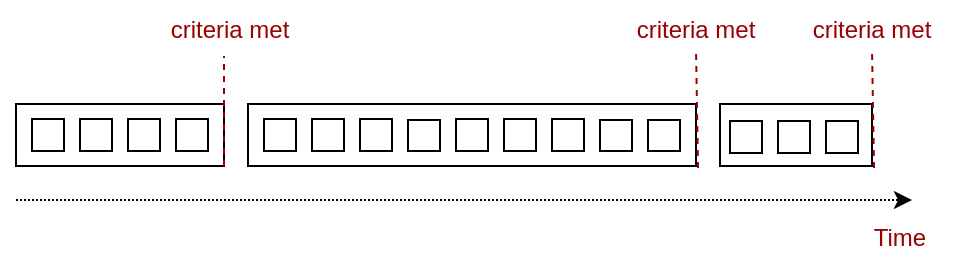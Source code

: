 <mxfile>
    <diagram id="OqGMwIvQvN098w_085p2" name="Page-1">
        <mxGraphModel dx="918" dy="673" grid="1" gridSize="4" guides="1" tooltips="1" connect="1" arrows="1" fold="1" page="1" pageScale="1" pageWidth="1100" pageHeight="850" math="0" shadow="0">
            <root>
                <mxCell id="0"/>
                <mxCell id="1" parent="0"/>
                <mxCell id="3" value="" style="rounded=0;whiteSpace=wrap;html=1;fillColor=default;" vertex="1" parent="1">
                    <mxGeometry x="48" y="304" width="104" height="31" as="geometry"/>
                </mxCell>
                <mxCell id="2" value="" style="endArrow=classic;html=1;dashed=1;dashPattern=1 1;" edge="1" parent="1">
                    <mxGeometry width="50" height="50" relative="1" as="geometry">
                        <mxPoint x="48" y="352" as="sourcePoint"/>
                        <mxPoint x="496" y="352" as="targetPoint"/>
                    </mxGeometry>
                </mxCell>
                <mxCell id="4" value="" style="rounded=0;whiteSpace=wrap;html=1;fillColor=default;" vertex="1" parent="1">
                    <mxGeometry x="56" y="311.5" width="16" height="16" as="geometry"/>
                </mxCell>
                <mxCell id="5" value="" style="rounded=0;whiteSpace=wrap;html=1;fillColor=default;" vertex="1" parent="1">
                    <mxGeometry x="80" y="311.5" width="16" height="16" as="geometry"/>
                </mxCell>
                <mxCell id="6" value="" style="rounded=0;whiteSpace=wrap;html=1;fillColor=default;" vertex="1" parent="1">
                    <mxGeometry x="104" y="311.5" width="16" height="16" as="geometry"/>
                </mxCell>
                <mxCell id="7" value="" style="rounded=0;whiteSpace=wrap;html=1;fillColor=default;" vertex="1" parent="1">
                    <mxGeometry x="128" y="311.5" width="16" height="16" as="geometry"/>
                </mxCell>
                <mxCell id="8" value="" style="rounded=0;whiteSpace=wrap;html=1;fillColor=default;" vertex="1" parent="1">
                    <mxGeometry x="164" y="304" width="224" height="31" as="geometry"/>
                </mxCell>
                <mxCell id="9" value="" style="rounded=0;whiteSpace=wrap;html=1;fillColor=default;" vertex="1" parent="1">
                    <mxGeometry x="172" y="311.5" width="16" height="16" as="geometry"/>
                </mxCell>
                <mxCell id="10" value="" style="rounded=0;whiteSpace=wrap;html=1;fillColor=default;" vertex="1" parent="1">
                    <mxGeometry x="196" y="311.5" width="16" height="16" as="geometry"/>
                </mxCell>
                <mxCell id="11" value="" style="rounded=0;whiteSpace=wrap;html=1;fillColor=default;" vertex="1" parent="1">
                    <mxGeometry x="220" y="311.5" width="16" height="16" as="geometry"/>
                </mxCell>
                <mxCell id="12" value="" style="rounded=0;whiteSpace=wrap;html=1;fillColor=default;" vertex="1" parent="1">
                    <mxGeometry x="244" y="312" width="16" height="15.5" as="geometry"/>
                </mxCell>
                <mxCell id="13" value="" style="rounded=0;whiteSpace=wrap;html=1;fillColor=default;" vertex="1" parent="1">
                    <mxGeometry x="268" y="311.5" width="16" height="16" as="geometry"/>
                </mxCell>
                <mxCell id="14" value="" style="rounded=0;whiteSpace=wrap;html=1;fillColor=default;" vertex="1" parent="1">
                    <mxGeometry x="292" y="311.5" width="16" height="16" as="geometry"/>
                </mxCell>
                <mxCell id="15" value="" style="rounded=0;whiteSpace=wrap;html=1;fillColor=default;" vertex="1" parent="1">
                    <mxGeometry x="316" y="311.5" width="16" height="16" as="geometry"/>
                </mxCell>
                <mxCell id="16" value="" style="rounded=0;whiteSpace=wrap;html=1;fillColor=default;" vertex="1" parent="1">
                    <mxGeometry x="340" y="312" width="16" height="15.5" as="geometry"/>
                </mxCell>
                <mxCell id="17" value="" style="rounded=0;whiteSpace=wrap;html=1;fillColor=default;" vertex="1" parent="1">
                    <mxGeometry x="364" y="312" width="16" height="15.5" as="geometry"/>
                </mxCell>
                <mxCell id="18" value="" style="rounded=0;whiteSpace=wrap;html=1;fillColor=default;" vertex="1" parent="1">
                    <mxGeometry x="400" y="304" width="76" height="31" as="geometry"/>
                </mxCell>
                <mxCell id="19" value="" style="rounded=0;whiteSpace=wrap;html=1;fillColor=default;" vertex="1" parent="1">
                    <mxGeometry x="405" y="312.5" width="16" height="16" as="geometry"/>
                </mxCell>
                <mxCell id="20" value="" style="rounded=0;whiteSpace=wrap;html=1;fillColor=default;" vertex="1" parent="1">
                    <mxGeometry x="429" y="312.5" width="16" height="16" as="geometry"/>
                </mxCell>
                <mxCell id="21" value="" style="rounded=0;whiteSpace=wrap;html=1;fillColor=default;" vertex="1" parent="1">
                    <mxGeometry x="453" y="312.5" width="16" height="16" as="geometry"/>
                </mxCell>
                <mxCell id="23" value="Time" style="text;html=1;strokeColor=none;fillColor=none;align=center;verticalAlign=middle;whiteSpace=wrap;rounded=0;fontColor=#990000;" vertex="1" parent="1">
                    <mxGeometry x="460" y="356" width="60" height="30" as="geometry"/>
                </mxCell>
                <mxCell id="24" value="" style="endArrow=none;html=1;dashed=1;fontColor=#990000;exitX=1;exitY=1;exitDx=0;exitDy=0;strokeColor=#990000;" edge="1" parent="1" source="3">
                    <mxGeometry width="50" height="50" relative="1" as="geometry">
                        <mxPoint x="132" y="486" as="sourcePoint"/>
                        <mxPoint x="152" y="280" as="targetPoint"/>
                    </mxGeometry>
                </mxCell>
                <mxCell id="25" value="criteria met" style="text;html=1;strokeColor=none;fillColor=none;align=center;verticalAlign=middle;whiteSpace=wrap;rounded=0;fontColor=#990000;" vertex="1" parent="1">
                    <mxGeometry x="117" y="252" width="76" height="30" as="geometry"/>
                </mxCell>
                <mxCell id="26" value="criteria met" style="text;html=1;strokeColor=none;fillColor=none;align=center;verticalAlign=middle;whiteSpace=wrap;rounded=0;fontColor=#990000;" vertex="1" parent="1">
                    <mxGeometry x="350" y="252" width="76" height="30" as="geometry"/>
                </mxCell>
                <mxCell id="27" value="" style="endArrow=none;dashed=1;html=1;strokeWidth=1;strokeColor=#990000;fontColor=#990000;" edge="1" parent="1">
                    <mxGeometry width="50" height="50" relative="1" as="geometry">
                        <mxPoint x="389" y="336" as="sourcePoint"/>
                        <mxPoint x="388" y="276" as="targetPoint"/>
                    </mxGeometry>
                </mxCell>
                <mxCell id="29" value="criteria met" style="text;html=1;strokeColor=none;fillColor=none;align=center;verticalAlign=middle;whiteSpace=wrap;rounded=0;fontColor=#990000;" vertex="1" parent="1">
                    <mxGeometry x="438" y="252" width="76" height="30" as="geometry"/>
                </mxCell>
                <mxCell id="30" value="" style="endArrow=none;dashed=1;html=1;strokeWidth=1;strokeColor=#990000;fontColor=#990000;" edge="1" parent="1">
                    <mxGeometry width="50" height="50" relative="1" as="geometry">
                        <mxPoint x="477" y="336" as="sourcePoint"/>
                        <mxPoint x="476" y="276" as="targetPoint"/>
                    </mxGeometry>
                </mxCell>
            </root>
        </mxGraphModel>
    </diagram>
</mxfile>